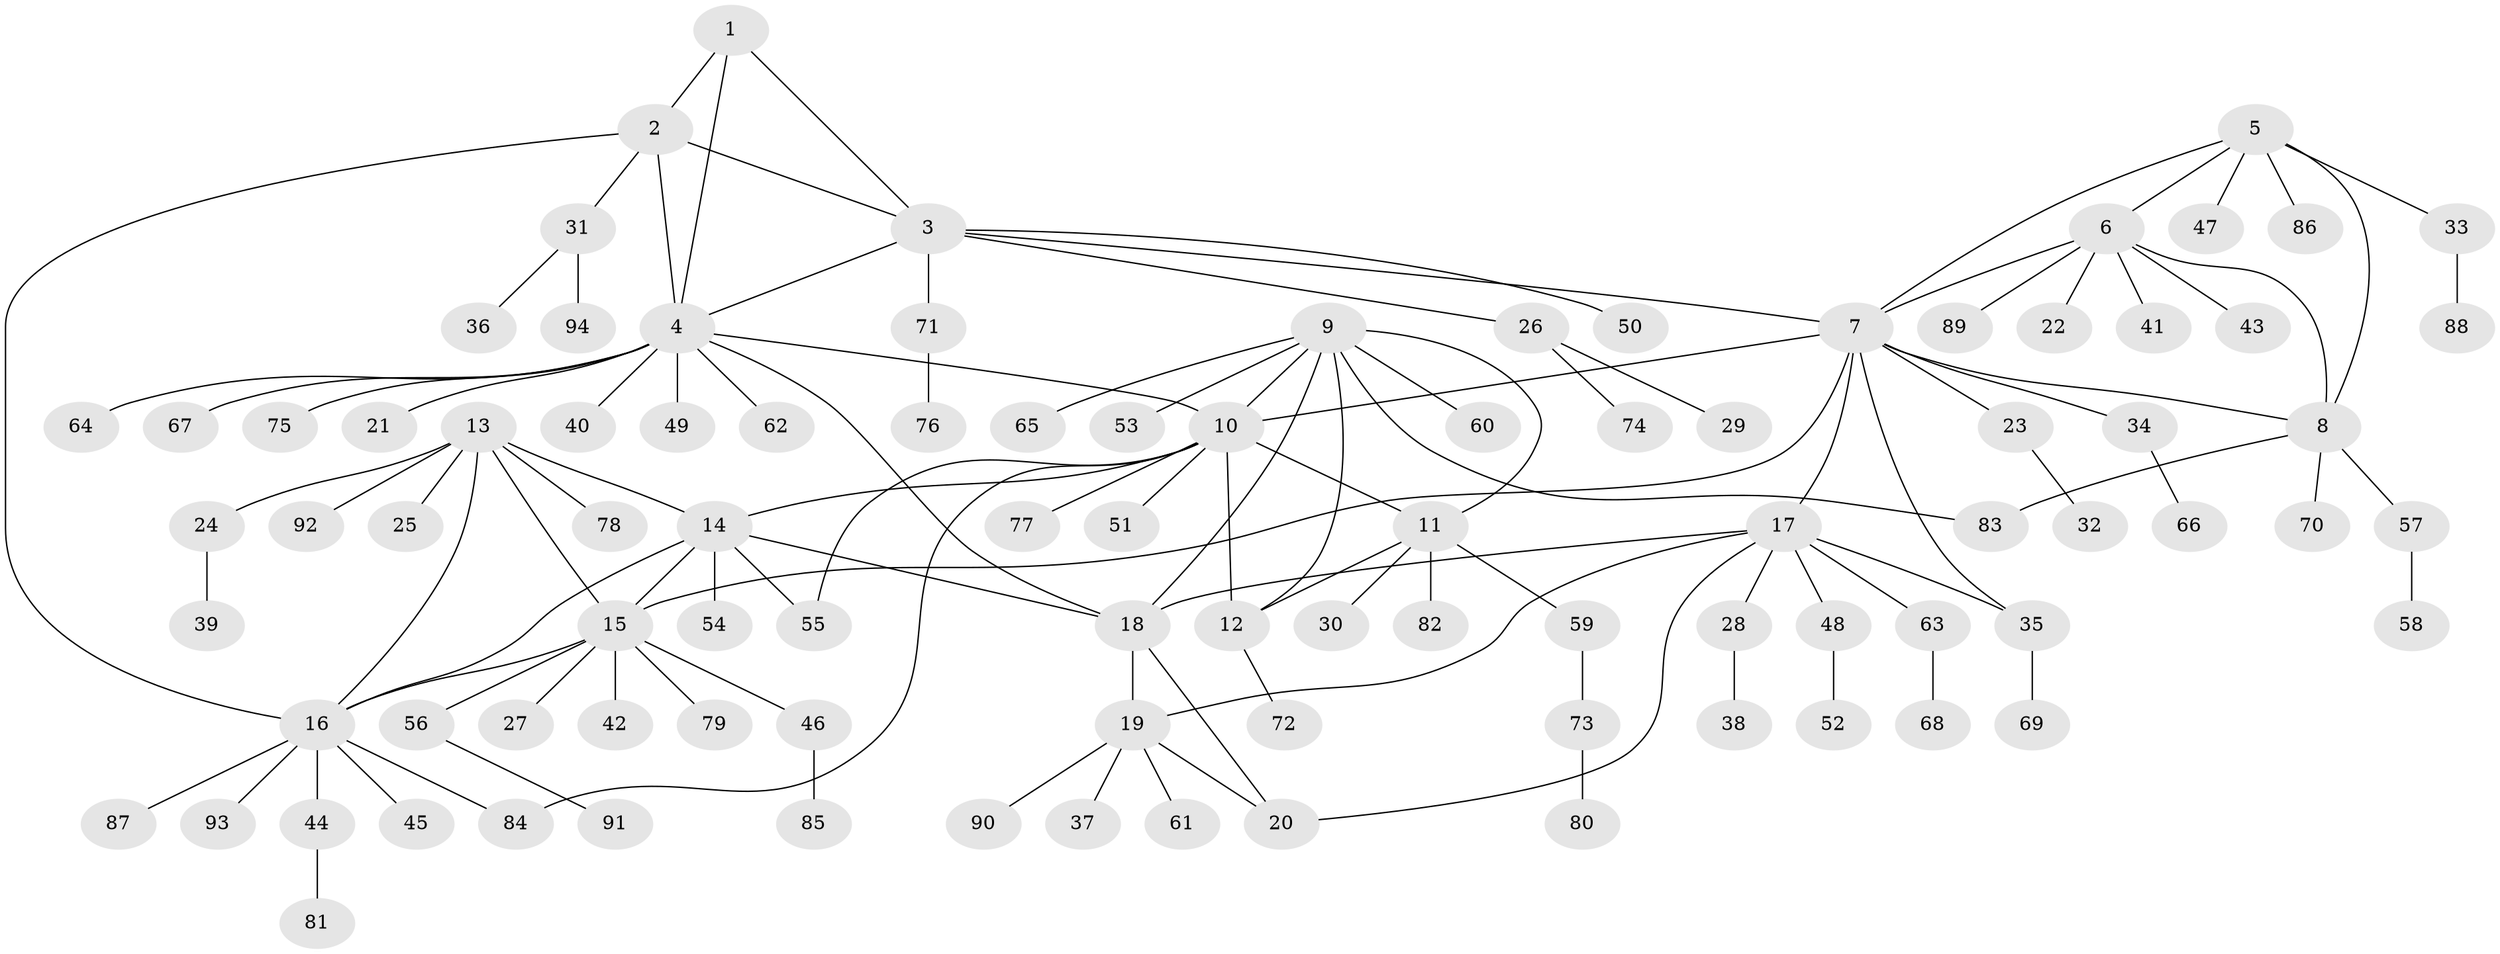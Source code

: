 // Generated by graph-tools (version 1.1) at 2025/02/03/09/25 03:02:33]
// undirected, 94 vertices, 118 edges
graph export_dot {
graph [start="1"]
  node [color=gray90,style=filled];
  1;
  2;
  3;
  4;
  5;
  6;
  7;
  8;
  9;
  10;
  11;
  12;
  13;
  14;
  15;
  16;
  17;
  18;
  19;
  20;
  21;
  22;
  23;
  24;
  25;
  26;
  27;
  28;
  29;
  30;
  31;
  32;
  33;
  34;
  35;
  36;
  37;
  38;
  39;
  40;
  41;
  42;
  43;
  44;
  45;
  46;
  47;
  48;
  49;
  50;
  51;
  52;
  53;
  54;
  55;
  56;
  57;
  58;
  59;
  60;
  61;
  62;
  63;
  64;
  65;
  66;
  67;
  68;
  69;
  70;
  71;
  72;
  73;
  74;
  75;
  76;
  77;
  78;
  79;
  80;
  81;
  82;
  83;
  84;
  85;
  86;
  87;
  88;
  89;
  90;
  91;
  92;
  93;
  94;
  1 -- 2;
  1 -- 3;
  1 -- 4;
  2 -- 3;
  2 -- 4;
  2 -- 16;
  2 -- 31;
  3 -- 4;
  3 -- 7;
  3 -- 26;
  3 -- 50;
  3 -- 71;
  4 -- 10;
  4 -- 18;
  4 -- 21;
  4 -- 40;
  4 -- 49;
  4 -- 62;
  4 -- 64;
  4 -- 67;
  4 -- 75;
  5 -- 6;
  5 -- 7;
  5 -- 8;
  5 -- 33;
  5 -- 47;
  5 -- 86;
  6 -- 7;
  6 -- 8;
  6 -- 22;
  6 -- 41;
  6 -- 43;
  6 -- 89;
  7 -- 8;
  7 -- 10;
  7 -- 15;
  7 -- 17;
  7 -- 23;
  7 -- 34;
  7 -- 35;
  8 -- 57;
  8 -- 70;
  8 -- 83;
  9 -- 10;
  9 -- 11;
  9 -- 12;
  9 -- 18;
  9 -- 53;
  9 -- 60;
  9 -- 65;
  9 -- 83;
  10 -- 11;
  10 -- 12;
  10 -- 14;
  10 -- 51;
  10 -- 55;
  10 -- 77;
  10 -- 84;
  11 -- 12;
  11 -- 30;
  11 -- 59;
  11 -- 82;
  12 -- 72;
  13 -- 14;
  13 -- 15;
  13 -- 16;
  13 -- 24;
  13 -- 25;
  13 -- 78;
  13 -- 92;
  14 -- 15;
  14 -- 16;
  14 -- 18;
  14 -- 54;
  14 -- 55;
  15 -- 16;
  15 -- 27;
  15 -- 42;
  15 -- 46;
  15 -- 56;
  15 -- 79;
  16 -- 44;
  16 -- 45;
  16 -- 84;
  16 -- 87;
  16 -- 93;
  17 -- 18;
  17 -- 19;
  17 -- 20;
  17 -- 28;
  17 -- 35;
  17 -- 48;
  17 -- 63;
  18 -- 19;
  18 -- 20;
  19 -- 20;
  19 -- 37;
  19 -- 61;
  19 -- 90;
  23 -- 32;
  24 -- 39;
  26 -- 29;
  26 -- 74;
  28 -- 38;
  31 -- 36;
  31 -- 94;
  33 -- 88;
  34 -- 66;
  35 -- 69;
  44 -- 81;
  46 -- 85;
  48 -- 52;
  56 -- 91;
  57 -- 58;
  59 -- 73;
  63 -- 68;
  71 -- 76;
  73 -- 80;
}
